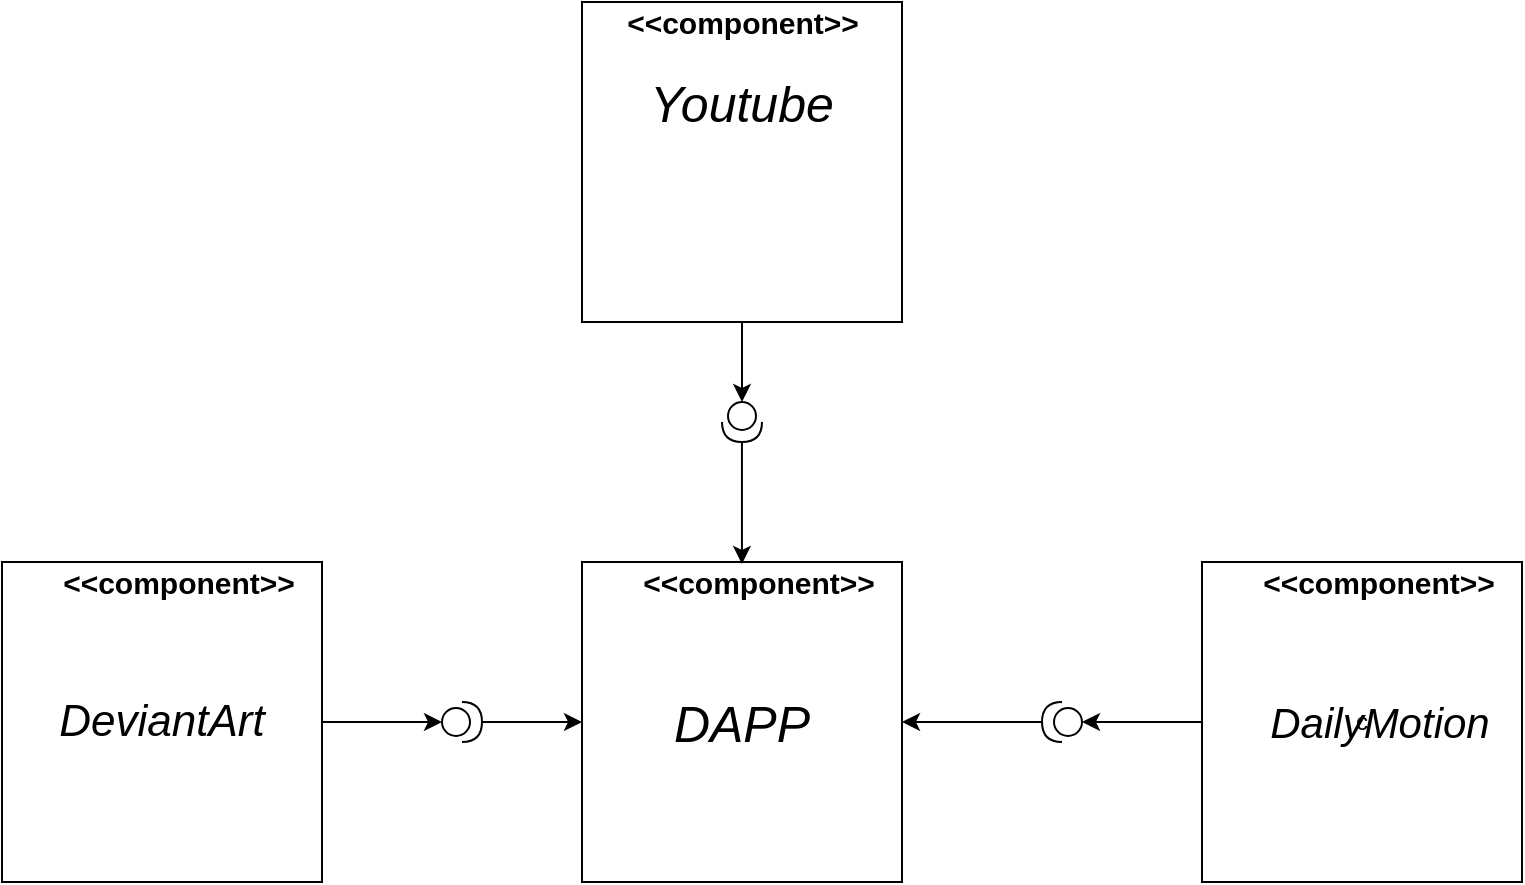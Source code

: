 <mxfile version="10.6.8" type="device"><diagram id="yVNWQw8aehobu7b8bA8c" name="Page-1"><mxGraphModel dx="1394" dy="1906" grid="1" gridSize="10" guides="1" tooltips="1" connect="1" arrows="1" fold="1" page="1" pageScale="1" pageWidth="827" pageHeight="1169" math="0" shadow="0"><root><mxCell id="0"/><mxCell id="1" parent="0"/><mxCell id="ja3okohKq1hO1FZsiYEW-1" value="" style="whiteSpace=wrap;html=1;aspect=fixed;" parent="1" vertex="1"><mxGeometry x="350" y="230" width="160" height="160" as="geometry"/></mxCell><mxCell id="ja3okohKq1hO1FZsiYEW-14" value="" style="edgeStyle=orthogonalEdgeStyle;rounded=0;orthogonalLoop=1;jettySize=auto;html=1;" parent="1" source="ja3okohKq1hO1FZsiYEW-2" target="ja3okohKq1hO1FZsiYEW-13" edge="1"><mxGeometry relative="1" as="geometry"/></mxCell><mxCell id="ja3okohKq1hO1FZsiYEW-2" value="" style="whiteSpace=wrap;html=1;aspect=fixed;" parent="1" vertex="1"><mxGeometry x="60" y="230" width="160" height="160" as="geometry"/></mxCell><mxCell id="ja3okohKq1hO1FZsiYEW-19" value="" style="edgeStyle=orthogonalEdgeStyle;rounded=0;orthogonalLoop=1;jettySize=auto;html=1;" parent="1" source="ja3okohKq1hO1FZsiYEW-3" target="ja3okohKq1hO1FZsiYEW-18" edge="1"><mxGeometry relative="1" as="geometry"/></mxCell><mxCell id="ja3okohKq1hO1FZsiYEW-3" value="c" style="whiteSpace=wrap;html=1;aspect=fixed;" parent="1" vertex="1"><mxGeometry x="660" y="230" width="160" height="160" as="geometry"/></mxCell><mxCell id="ja3okohKq1hO1FZsiYEW-28" style="edgeStyle=orthogonalEdgeStyle;rounded=0;orthogonalLoop=1;jettySize=auto;html=1;entryX=0;entryY=0.5;entryDx=0;entryDy=0;entryPerimeter=0;" parent="1" source="ja3okohKq1hO1FZsiYEW-4" target="ja3okohKq1hO1FZsiYEW-21" edge="1"><mxGeometry relative="1" as="geometry"/></mxCell><mxCell id="ja3okohKq1hO1FZsiYEW-4" value="" style="whiteSpace=wrap;html=1;aspect=fixed;" parent="1" vertex="1"><mxGeometry x="350" y="-50" width="160" height="160" as="geometry"/></mxCell><mxCell id="ja3okohKq1hO1FZsiYEW-5" value="&lt;font style=&quot;font-size: 15px&quot;&gt;&lt;b&gt;&amp;lt;&amp;lt;component&amp;gt;&amp;gt;&lt;/b&gt;&lt;/font&gt;" style="text;html=1;strokeColor=none;fillColor=none;align=center;verticalAlign=middle;whiteSpace=wrap;rounded=0;" parent="1" vertex="1"><mxGeometry x="390" y="230" width="97" height="20" as="geometry"/></mxCell><mxCell id="ja3okohKq1hO1FZsiYEW-6" value="&lt;font style=&quot;font-size: 15px&quot;&gt;&lt;b&gt;&amp;lt;&amp;lt;component&amp;gt;&amp;gt;&lt;/b&gt;&lt;/font&gt;" style="text;html=1;strokeColor=none;fillColor=none;align=center;verticalAlign=middle;whiteSpace=wrap;rounded=0;" parent="1" vertex="1"><mxGeometry x="700" y="230" width="97" height="20" as="geometry"/></mxCell><mxCell id="ja3okohKq1hO1FZsiYEW-7" value="&lt;font style=&quot;font-size: 15px&quot;&gt;&lt;b&gt;&amp;lt;&amp;lt;component&amp;gt;&amp;gt;&lt;/b&gt;&lt;/font&gt;" style="text;html=1;strokeColor=none;fillColor=none;align=center;verticalAlign=middle;whiteSpace=wrap;rounded=0;" parent="1" vertex="1"><mxGeometry x="100" y="230" width="97" height="20" as="geometry"/></mxCell><mxCell id="ja3okohKq1hO1FZsiYEW-8" value="&lt;font style=&quot;font-size: 15px&quot;&gt;&lt;b&gt;&amp;lt;&amp;lt;component&amp;gt;&amp;gt;&lt;/b&gt;&lt;/font&gt;" style="text;html=1;strokeColor=none;fillColor=none;align=center;verticalAlign=middle;whiteSpace=wrap;rounded=0;" parent="1" vertex="1"><mxGeometry x="381.5" y="-50" width="97" height="20" as="geometry"/></mxCell><mxCell id="ja3okohKq1hO1FZsiYEW-9" value="&lt;font style=&quot;font-size: 25px&quot;&gt;&lt;i&gt;DAPP&lt;/i&gt;&lt;/font&gt;" style="text;html=1;strokeColor=none;fillColor=none;align=center;verticalAlign=middle;whiteSpace=wrap;rounded=0;" parent="1" vertex="1"><mxGeometry x="410" y="300" width="40" height="20" as="geometry"/></mxCell><mxCell id="ja3okohKq1hO1FZsiYEW-10" value="&lt;div style=&quot;font-size: 22px&quot;&gt;&lt;font style=&quot;font-size: 22px&quot;&gt;&lt;i&gt;DeviantArt&lt;/i&gt;&lt;/font&gt;&lt;/div&gt;" style="text;html=1;strokeColor=none;fillColor=none;align=center;verticalAlign=middle;whiteSpace=wrap;rounded=0;" parent="1" vertex="1"><mxGeometry x="120" y="300" width="40" height="20" as="geometry"/></mxCell><mxCell id="ja3okohKq1hO1FZsiYEW-11" value="&lt;div style=&quot;font-size: 21px&quot;&gt;&lt;i&gt;DailyMotion&lt;/i&gt;&lt;/div&gt;" style="text;html=1;strokeColor=none;fillColor=none;align=center;verticalAlign=middle;whiteSpace=wrap;rounded=0;" parent="1" vertex="1"><mxGeometry x="729" y="300" width="40" height="20" as="geometry"/></mxCell><mxCell id="ja3okohKq1hO1FZsiYEW-12" value="&lt;font size=&quot;1&quot;&gt;&lt;i style=&quot;font-size: 25px&quot;&gt;Youtube&lt;/i&gt;&lt;/font&gt;" style="text;html=1;strokeColor=none;fillColor=none;align=center;verticalAlign=middle;whiteSpace=wrap;rounded=0;" parent="1" vertex="1"><mxGeometry x="410" y="-10" width="40" height="20" as="geometry"/></mxCell><mxCell id="ja3okohKq1hO1FZsiYEW-17" value="" style="edgeStyle=orthogonalEdgeStyle;rounded=0;orthogonalLoop=1;jettySize=auto;html=1;" parent="1" source="ja3okohKq1hO1FZsiYEW-13" target="ja3okohKq1hO1FZsiYEW-1" edge="1"><mxGeometry relative="1" as="geometry"/></mxCell><mxCell id="ja3okohKq1hO1FZsiYEW-13" value="" style="shape=providedRequiredInterface;html=1;verticalLabelPosition=bottom;" parent="1" vertex="1"><mxGeometry x="280" y="300" width="20" height="20" as="geometry"/></mxCell><mxCell id="ja3okohKq1hO1FZsiYEW-20" value="" style="edgeStyle=orthogonalEdgeStyle;rounded=0;orthogonalLoop=1;jettySize=auto;html=1;" parent="1" source="ja3okohKq1hO1FZsiYEW-18" target="ja3okohKq1hO1FZsiYEW-1" edge="1"><mxGeometry relative="1" as="geometry"/></mxCell><mxCell id="ja3okohKq1hO1FZsiYEW-18" value="" style="shape=providedRequiredInterface;html=1;verticalLabelPosition=bottom;direction=west;" parent="1" vertex="1"><mxGeometry x="580" y="300" width="20" height="20" as="geometry"/></mxCell><mxCell id="ja3okohKq1hO1FZsiYEW-29" style="edgeStyle=orthogonalEdgeStyle;rounded=0;orthogonalLoop=1;jettySize=auto;html=1;entryX=0.412;entryY=0.05;entryDx=0;entryDy=0;entryPerimeter=0;" parent="1" source="ja3okohKq1hO1FZsiYEW-21" target="ja3okohKq1hO1FZsiYEW-5" edge="1"><mxGeometry relative="1" as="geometry"/></mxCell><mxCell id="ja3okohKq1hO1FZsiYEW-21" value="" style="shape=providedRequiredInterface;html=1;verticalLabelPosition=bottom;direction=south;" parent="1" vertex="1"><mxGeometry x="420" y="150" width="20" height="20" as="geometry"/></mxCell></root></mxGraphModel></diagram></mxfile>